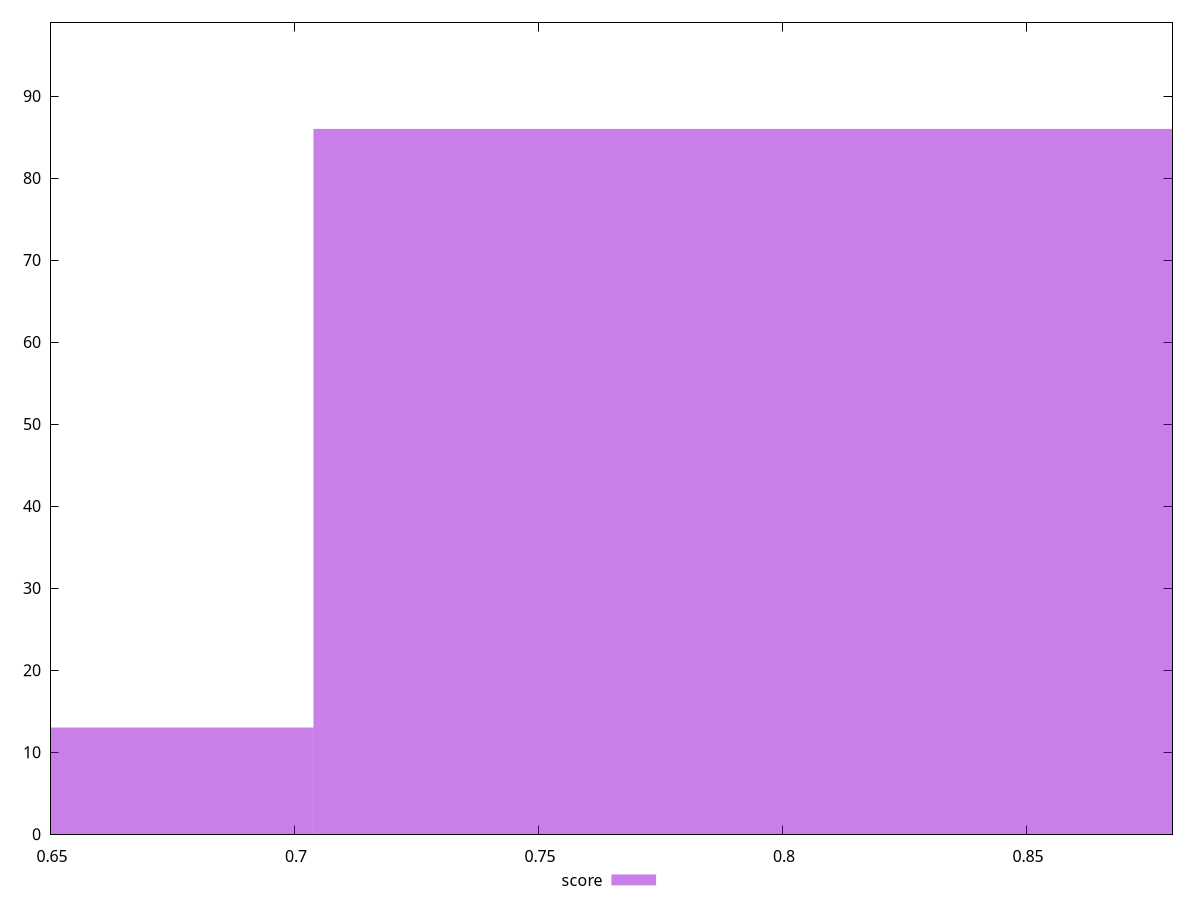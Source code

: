 reset

$score <<EOF
0.8045481703252398 86
0.6034111277439299 13
EOF

set key outside below
set boxwidth 0.20113704258130996
set xrange [0.65:0.88]
set yrange [0:99]
set trange [0:99]
set style fill transparent solid 0.5 noborder
set terminal svg size 640, 490 enhanced background rgb 'white'
set output "reports/report_00030_2021-02-24T20-42-31.540Z/uses-text-compression/samples/card/score/histogram.svg"

plot $score title "score" with boxes

reset
